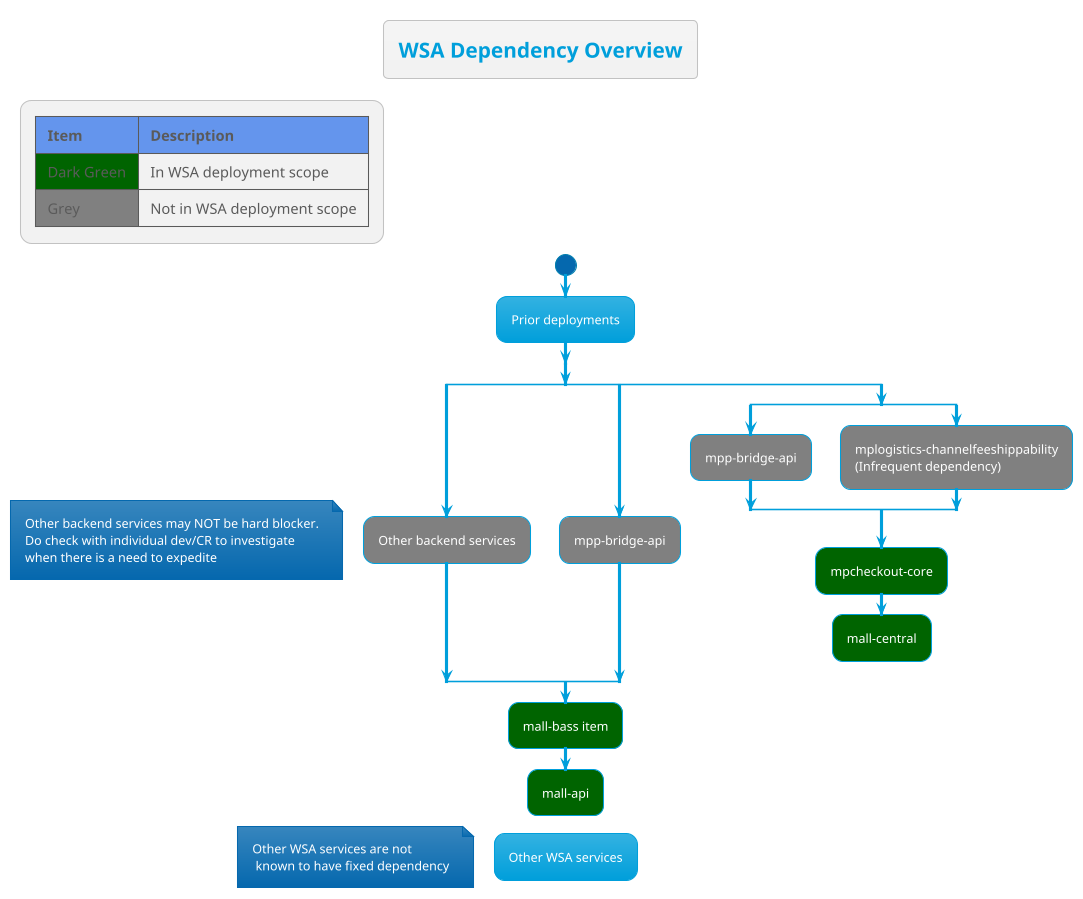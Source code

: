 @startuml
!theme bluegray
title WSA Dependency Overview

start

:Prior deployments;

split
    split
        #Grey:Other backend services;
        floating note left: Other backend services may NOT be hard blocker.\nDo check with individual dev/CR to investigate\nwhen there is a need to expedite 
    split again
        #Grey:mpp-bridge-api;
split again
    split
        #Grey:mpp-bridge-api;
    split again
        #Grey:mplogistics-channelfeeshippability\n(Infrequent dependency);
    end split
    #DarkGreen:mpcheckout-core;
    #DarkGreen:mall-central;
    detach
end split

#DarkGreen:mall-bass item;
#DarkGreen:mall-api;

detach
:Other WSA services;
floating note left: Other WSA services are not\n known to have fixed dependency

detach

legend top left
    |<#CornflowerBlue> **Item** |<#CornflowerBlue> **Description** |
    | <#DarkGreen> Dark Green | In WSA deployment scope |
    | <#Grey> Grey | Not in WSA deployment scope |
endlegend

@enduml